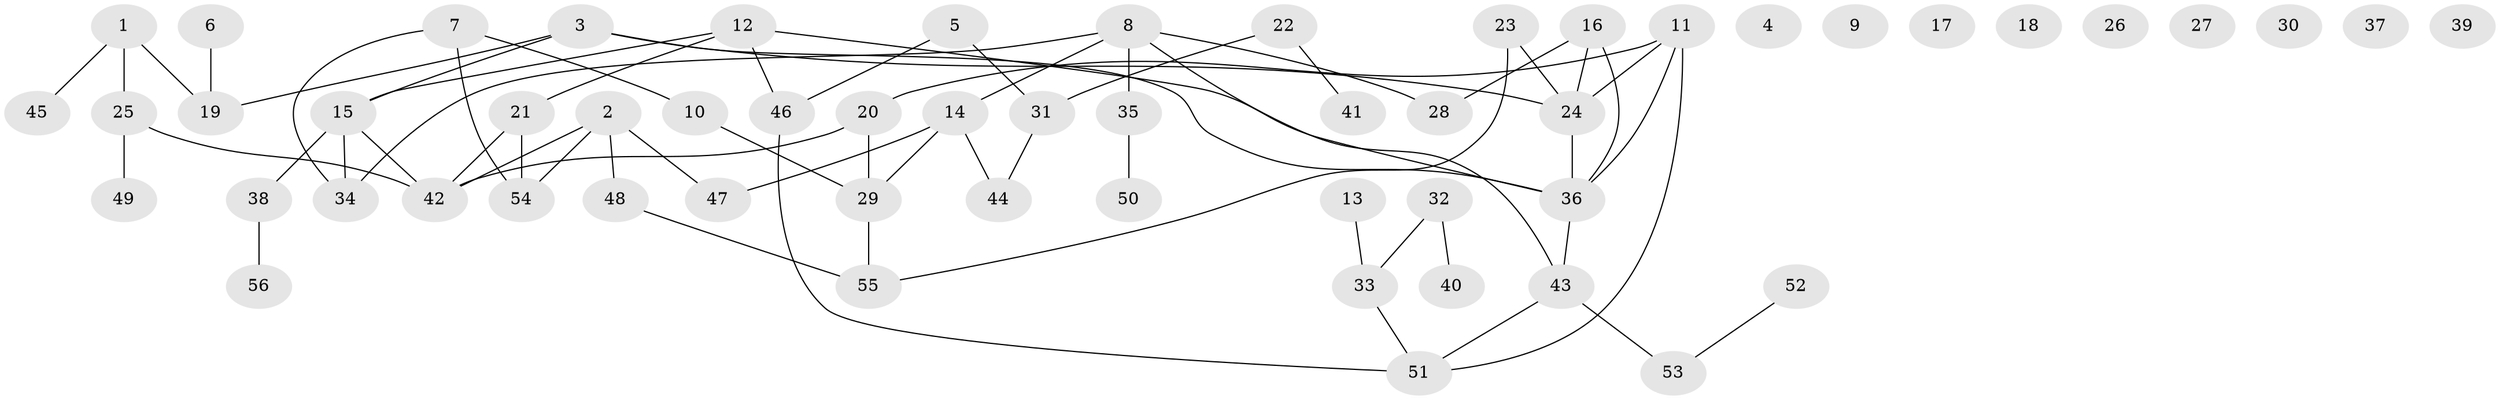 // Generated by graph-tools (version 1.1) at 2025/49/03/09/25 03:49:13]
// undirected, 56 vertices, 65 edges
graph export_dot {
graph [start="1"]
  node [color=gray90,style=filled];
  1;
  2;
  3;
  4;
  5;
  6;
  7;
  8;
  9;
  10;
  11;
  12;
  13;
  14;
  15;
  16;
  17;
  18;
  19;
  20;
  21;
  22;
  23;
  24;
  25;
  26;
  27;
  28;
  29;
  30;
  31;
  32;
  33;
  34;
  35;
  36;
  37;
  38;
  39;
  40;
  41;
  42;
  43;
  44;
  45;
  46;
  47;
  48;
  49;
  50;
  51;
  52;
  53;
  54;
  55;
  56;
  1 -- 19;
  1 -- 25;
  1 -- 45;
  2 -- 42;
  2 -- 47;
  2 -- 48;
  2 -- 54;
  3 -- 15;
  3 -- 19;
  3 -- 24;
  3 -- 36;
  5 -- 31;
  5 -- 46;
  6 -- 19;
  7 -- 10;
  7 -- 34;
  7 -- 54;
  8 -- 14;
  8 -- 28;
  8 -- 34;
  8 -- 35;
  8 -- 43;
  10 -- 29;
  11 -- 20;
  11 -- 24;
  11 -- 36;
  11 -- 51;
  12 -- 15;
  12 -- 21;
  12 -- 36;
  12 -- 46;
  13 -- 33;
  14 -- 29;
  14 -- 44;
  14 -- 47;
  15 -- 34;
  15 -- 38;
  15 -- 42;
  16 -- 24;
  16 -- 28;
  16 -- 36;
  20 -- 29;
  20 -- 42;
  21 -- 42;
  21 -- 54;
  22 -- 31;
  22 -- 41;
  23 -- 24;
  23 -- 55;
  24 -- 36;
  25 -- 42;
  25 -- 49;
  29 -- 55;
  31 -- 44;
  32 -- 33;
  32 -- 40;
  33 -- 51;
  35 -- 50;
  36 -- 43;
  38 -- 56;
  43 -- 51;
  43 -- 53;
  46 -- 51;
  48 -- 55;
  52 -- 53;
}
